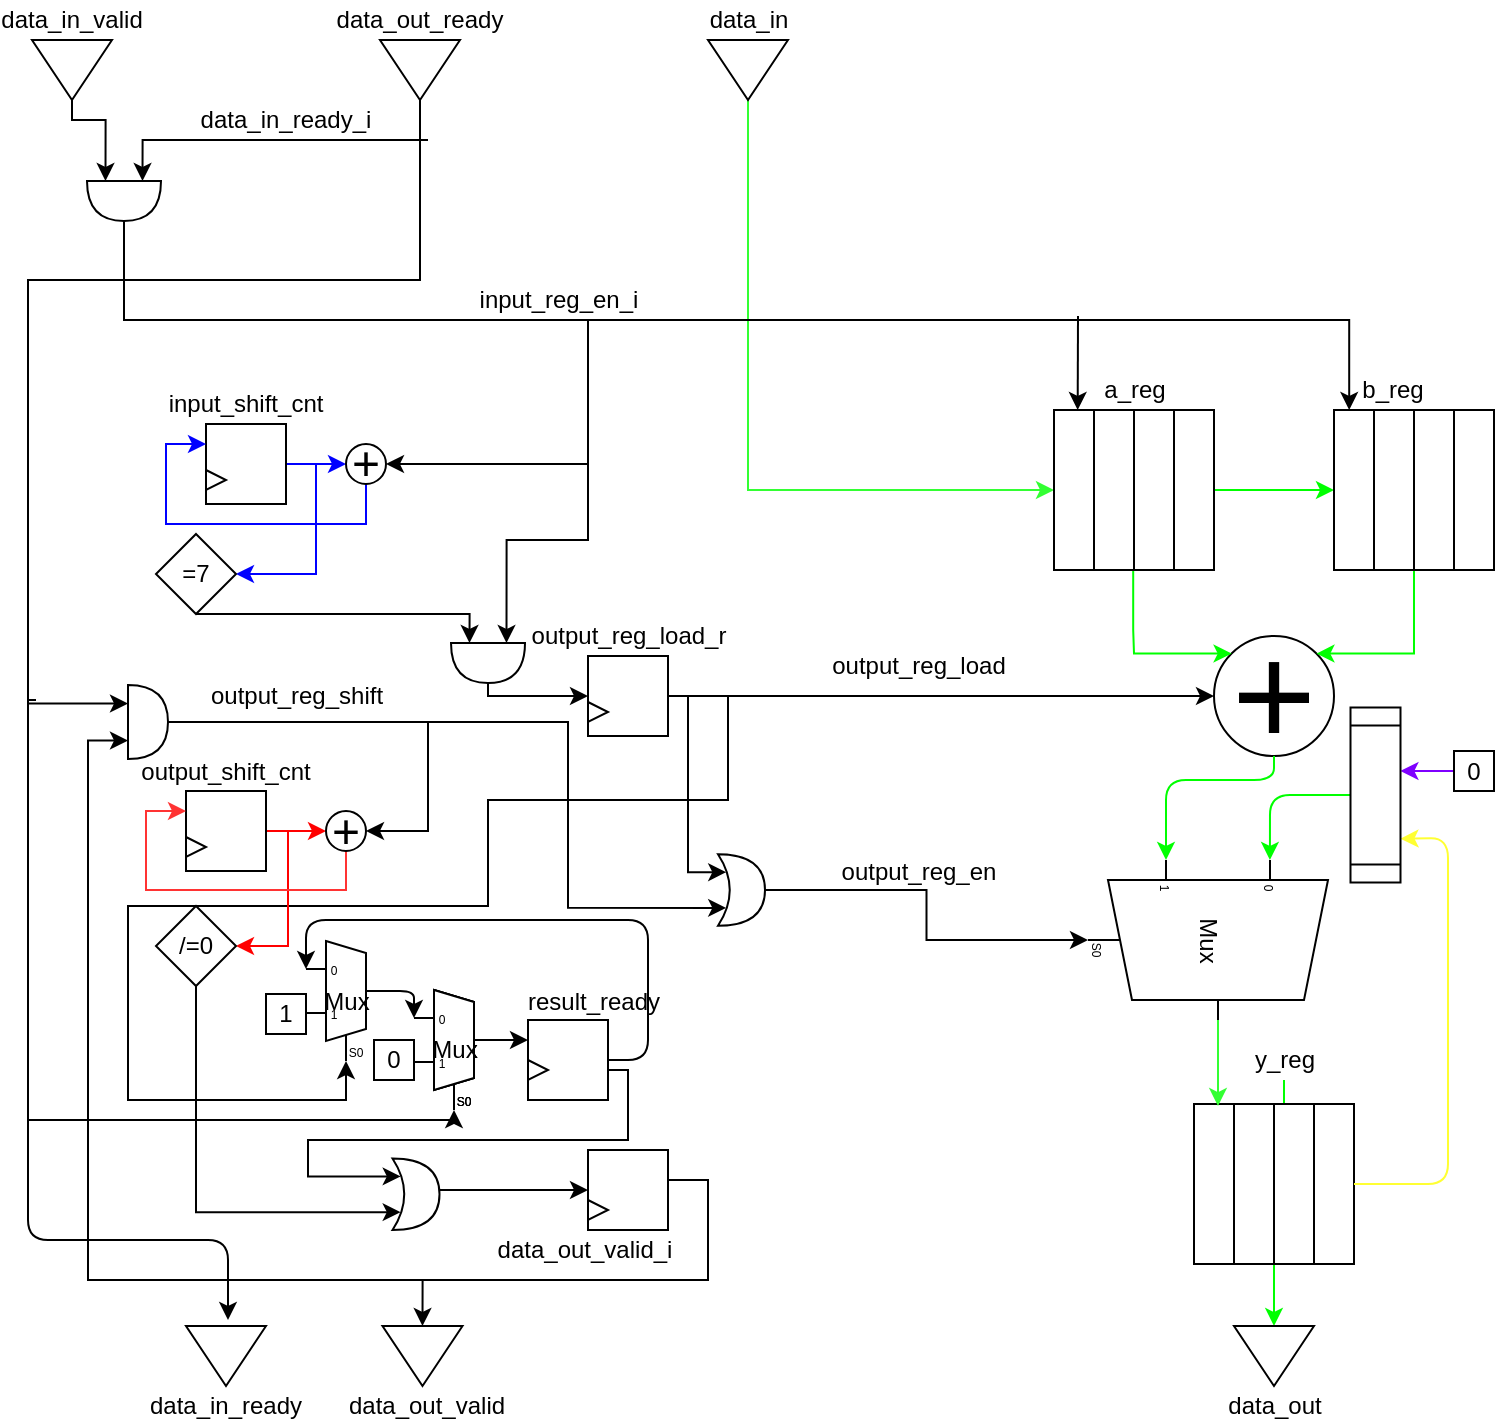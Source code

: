 <mxfile version="13.7.7" type="github">
  <diagram id="z1mritxUwc_ko28zb8pS" name="Page-1">
    <mxGraphModel dx="598" dy="436" grid="1" gridSize="10" guides="1" tooltips="1" connect="1" arrows="1" fold="1" page="1" pageScale="1" pageWidth="827" pageHeight="1169" math="0" shadow="0">
      <root>
        <mxCell id="0" />
        <mxCell id="1" parent="0" />
        <mxCell id="0Oa2GULW8J-Zycd-heaF-14" value="a_reg" style="text;html=1;resizable=0;autosize=1;align=center;verticalAlign=middle;points=[];fillColor=none;strokeColor=none;rounded=0;" parent="1" vertex="1">
          <mxGeometry x="598" y="215" width="50" height="20" as="geometry" />
        </mxCell>
        <mxCell id="0Oa2GULW8J-Zycd-heaF-15" value="b_reg" style="text;html=1;resizable=0;autosize=1;align=center;verticalAlign=middle;points=[];fillColor=none;strokeColor=none;rounded=0;" parent="1" vertex="1">
          <mxGeometry x="727" y="215" width="50" height="20" as="geometry" />
        </mxCell>
        <mxCell id="0Oa2GULW8J-Zycd-heaF-16" style="edgeStyle=orthogonalEdgeStyle;rounded=0;orthogonalLoop=1;jettySize=auto;html=1;exitX=1;exitY=0.5;exitDx=0;exitDy=0;entryX=0;entryY=0.5;entryDx=0;entryDy=0;strokeColor=#00FF00;" parent="1" source="0Oa2GULW8J-Zycd-heaF-3" target="0Oa2GULW8J-Zycd-heaF-9" edge="1">
          <mxGeometry relative="1" as="geometry" />
        </mxCell>
        <mxCell id="0Oa2GULW8J-Zycd-heaF-17" value="&lt;font style=&quot;font-size: 72px&quot;&gt;+&lt;/font&gt;" style="ellipse;whiteSpace=wrap;html=1;aspect=fixed;" parent="1" vertex="1">
          <mxGeometry x="663" y="348" width="60" height="60" as="geometry" />
        </mxCell>
        <mxCell id="0Oa2GULW8J-Zycd-heaF-25" style="edgeStyle=orthogonalEdgeStyle;rounded=0;orthogonalLoop=1;jettySize=auto;html=1;exitX=0.5;exitY=1;exitDx=0;exitDy=0;entryX=1;entryY=0;entryDx=0;entryDy=0;exitPerimeter=0;strokeColor=#00FF00;" parent="1" source="0Oa2GULW8J-Zycd-heaF-9" target="0Oa2GULW8J-Zycd-heaF-17" edge="1">
          <mxGeometry relative="1" as="geometry">
            <mxPoint x="703" y="407" as="sourcePoint" />
            <mxPoint x="702.04" y="444.12" as="targetPoint" />
            <Array as="points">
              <mxPoint x="763" y="357" />
            </Array>
          </mxGeometry>
        </mxCell>
        <mxCell id="0Oa2GULW8J-Zycd-heaF-26" style="edgeStyle=orthogonalEdgeStyle;rounded=0;orthogonalLoop=1;jettySize=auto;html=1;exitX=0.495;exitY=1.006;exitDx=0;exitDy=0;entryX=0;entryY=0;entryDx=0;entryDy=0;exitPerimeter=0;strokeColor=#00FF00;" parent="1" source="0Oa2GULW8J-Zycd-heaF-3" target="0Oa2GULW8J-Zycd-heaF-17" edge="1">
          <mxGeometry relative="1" as="geometry">
            <mxPoint x="626.72" y="311" as="sourcePoint" />
            <mxPoint x="663.6" y="352.44" as="targetPoint" />
            <Array as="points">
              <mxPoint x="623" y="345" />
              <mxPoint x="623" y="357" />
            </Array>
          </mxGeometry>
        </mxCell>
        <mxCell id="0Oa2GULW8J-Zycd-heaF-66" style="edgeStyle=orthogonalEdgeStyle;rounded=0;orthogonalLoop=1;jettySize=auto;html=1;entryX=0;entryY=0.5;entryDx=0;entryDy=0;strokeColor=#00FF00;" parent="1" source="0Oa2GULW8J-Zycd-heaF-27" target="0Oa2GULW8J-Zycd-heaF-70" edge="1">
          <mxGeometry relative="1" as="geometry">
            <mxPoint x="693" y="585" as="targetPoint" />
          </mxGeometry>
        </mxCell>
        <mxCell id="0Oa2GULW8J-Zycd-heaF-27" value="y_reg" style="text;html=1;resizable=0;autosize=1;align=center;verticalAlign=middle;points=[];fillColor=none;strokeColor=none;rounded=0;" parent="1" vertex="1">
          <mxGeometry x="673" y="550" width="50" height="20" as="geometry" />
        </mxCell>
        <mxCell id="0Oa2GULW8J-Zycd-heaF-44" style="edgeStyle=orthogonalEdgeStyle;rounded=0;orthogonalLoop=1;jettySize=auto;html=1;entryX=0;entryY=0.5;entryDx=0;entryDy=0;exitX=1;exitY=0.5;exitDx=0;exitDy=0;" parent="1" source="ok6-LLBkIA0m_sXFEHjY-4" target="0Oa2GULW8J-Zycd-heaF-17" edge="1">
          <mxGeometry relative="1" as="geometry">
            <mxPoint x="525" y="367" as="sourcePoint" />
          </mxGeometry>
        </mxCell>
        <mxCell id="0Oa2GULW8J-Zycd-heaF-47" style="edgeStyle=orthogonalEdgeStyle;rounded=0;orthogonalLoop=1;jettySize=auto;html=1;entryX=0;entryY=0.5;entryDx=0;entryDy=0;exitX=0.833;exitY=0.5;exitDx=0;exitDy=0;exitPerimeter=0;strokeColor=#33FF33;" parent="1" source="0Oa2GULW8J-Zycd-heaF-69" target="0Oa2GULW8J-Zycd-heaF-3" edge="1">
          <mxGeometry relative="1" as="geometry" />
        </mxCell>
        <mxCell id="0Oa2GULW8J-Zycd-heaF-46" value="data_in" style="text;html=1;resizable=0;autosize=1;align=center;verticalAlign=middle;points=[];fillColor=none;strokeColor=none;rounded=0;" parent="1" vertex="1">
          <mxGeometry x="405" y="30" width="50" height="20" as="geometry" />
        </mxCell>
        <mxCell id="0Oa2GULW8J-Zycd-heaF-50" value="" style="triangle;whiteSpace=wrap;html=1;" parent="1" vertex="1">
          <mxGeometry x="583" y="295" width="10" height="10" as="geometry" />
        </mxCell>
        <mxCell id="0Oa2GULW8J-Zycd-heaF-51" value="" style="triangle;whiteSpace=wrap;html=1;" parent="1" vertex="1">
          <mxGeometry x="723" y="295" width="10" height="10" as="geometry" />
        </mxCell>
        <mxCell id="0Oa2GULW8J-Zycd-heaF-92" style="edgeStyle=orthogonalEdgeStyle;rounded=0;orthogonalLoop=1;jettySize=auto;html=1;entryX=0.095;entryY=0;entryDx=0;entryDy=0;entryPerimeter=0;" parent="1" target="0Oa2GULW8J-Zycd-heaF-9" edge="1">
          <mxGeometry relative="1" as="geometry">
            <mxPoint x="350" y="190" as="sourcePoint" />
            <Array as="points">
              <mxPoint x="731" y="190" />
            </Array>
          </mxGeometry>
        </mxCell>
        <mxCell id="0Oa2GULW8J-Zycd-heaF-93" style="edgeStyle=orthogonalEdgeStyle;rounded=0;orthogonalLoop=1;jettySize=auto;html=1;entryX=0.148;entryY=0;entryDx=0;entryDy=0;entryPerimeter=0;" parent="1" target="0Oa2GULW8J-Zycd-heaF-3" edge="1">
          <mxGeometry relative="1" as="geometry">
            <mxPoint x="595" y="188" as="sourcePoint" />
            <Array as="points">
              <mxPoint x="595" y="188" />
            </Array>
          </mxGeometry>
        </mxCell>
        <mxCell id="0Oa2GULW8J-Zycd-heaF-95" style="edgeStyle=orthogonalEdgeStyle;rounded=0;orthogonalLoop=1;jettySize=auto;html=1;entryX=1;entryY=0.5;entryDx=0;entryDy=0;" parent="1" target="0Oa2GULW8J-Zycd-heaF-88" edge="1">
          <mxGeometry relative="1" as="geometry">
            <Array as="points">
              <mxPoint x="350" y="215" />
              <mxPoint x="350" y="262" />
            </Array>
            <mxPoint x="350" y="215" as="sourcePoint" />
          </mxGeometry>
        </mxCell>
        <mxCell id="ok6-LLBkIA0m_sXFEHjY-2" style="edgeStyle=orthogonalEdgeStyle;rounded=0;orthogonalLoop=1;jettySize=auto;html=1;entryX=0;entryY=0.25;entryDx=0;entryDy=0;entryPerimeter=0;exitX=1;exitY=0.5;exitDx=0;exitDy=0;exitPerimeter=0;" parent="1" source="GlWYAnT8wc136EQPBjTA-4" target="ok6-LLBkIA0m_sXFEHjY-8" edge="1">
          <mxGeometry relative="1" as="geometry">
            <mxPoint x="204" y="350.5" as="targetPoint" />
            <Array as="points">
              <mxPoint x="118" y="190" />
              <mxPoint x="350" y="190" />
              <mxPoint x="350" y="300" />
              <mxPoint x="309" y="300" />
            </Array>
            <mxPoint x="250" y="160" as="sourcePoint" />
          </mxGeometry>
        </mxCell>
        <mxCell id="0Oa2GULW8J-Zycd-heaF-54" value="input_reg_en_i" style="text;html=1;resizable=0;autosize=1;align=center;verticalAlign=middle;points=[];fillColor=none;strokeColor=none;rounded=0;" parent="1" vertex="1">
          <mxGeometry x="290" y="170" width="90" height="20" as="geometry" />
        </mxCell>
        <mxCell id="0Oa2GULW8J-Zycd-heaF-59" value="output_reg_en" style="text;html=1;resizable=0;autosize=1;align=center;verticalAlign=middle;points=[];fillColor=none;strokeColor=none;rounded=0;" parent="1" vertex="1">
          <mxGeometry x="470" y="455.5" width="90" height="20" as="geometry" />
        </mxCell>
        <mxCell id="0Oa2GULW8J-Zycd-heaF-63" style="edgeStyle=orthogonalEdgeStyle;rounded=0;orthogonalLoop=1;jettySize=auto;html=1;entryX=0.375;entryY=1;entryDx=10;entryDy=0;exitX=1;exitY=0.5;exitDx=0;exitDy=0;exitPerimeter=0;entryPerimeter=0;" parent="1" source="Riusbl0gXPG6KPre2Tyr-14" target="m_7YmfdVrzguDXAvXZ2L-1" edge="1">
          <mxGeometry relative="1" as="geometry">
            <mxPoint x="450" y="475" as="sourcePoint" />
            <mxPoint x="525" y="475" as="targetPoint" />
          </mxGeometry>
        </mxCell>
        <mxCell id="0Oa2GULW8J-Zycd-heaF-67" value="data_out" style="text;html=1;resizable=0;autosize=1;align=center;verticalAlign=middle;points=[];fillColor=none;strokeColor=none;rounded=0;" parent="1" vertex="1">
          <mxGeometry x="663" y="723" width="60" height="20" as="geometry" />
        </mxCell>
        <mxCell id="0Oa2GULW8J-Zycd-heaF-69" value="" style="triangle;whiteSpace=wrap;html=1;rotation=90;" parent="1" vertex="1">
          <mxGeometry x="415" y="45" width="30" height="40" as="geometry" />
        </mxCell>
        <mxCell id="0Oa2GULW8J-Zycd-heaF-70" value="" style="triangle;whiteSpace=wrap;html=1;rotation=90;" parent="1" vertex="1">
          <mxGeometry x="678" y="688" width="30" height="40" as="geometry" />
        </mxCell>
        <mxCell id="0Oa2GULW8J-Zycd-heaF-72" value="data_in_ready" style="text;html=1;strokeColor=none;fillColor=none;align=center;verticalAlign=middle;whiteSpace=wrap;rounded=0;" parent="1" vertex="1">
          <mxGeometry x="149" y="723" width="40" height="20" as="geometry" />
        </mxCell>
        <mxCell id="0Oa2GULW8J-Zycd-heaF-73" value="data_in_valid" style="text;html=1;strokeColor=none;fillColor=none;align=center;verticalAlign=middle;whiteSpace=wrap;rounded=0;" parent="1" vertex="1">
          <mxGeometry x="72" y="30" width="40" height="20" as="geometry" />
        </mxCell>
        <mxCell id="0Oa2GULW8J-Zycd-heaF-78" value="data_out_ready" style="text;html=1;strokeColor=none;fillColor=none;align=center;verticalAlign=middle;whiteSpace=wrap;rounded=0;" parent="1" vertex="1">
          <mxGeometry x="246" y="30" width="40" height="20" as="geometry" />
        </mxCell>
        <mxCell id="0Oa2GULW8J-Zycd-heaF-94" style="edgeStyle=orthogonalEdgeStyle;rounded=0;orthogonalLoop=1;jettySize=auto;html=1;entryX=0;entryY=0.5;entryDx=0;entryDy=0;fillColor=#0000FF;strokeColor=#0000FF;" parent="1" source="0Oa2GULW8J-Zycd-heaF-86" target="0Oa2GULW8J-Zycd-heaF-88" edge="1">
          <mxGeometry relative="1" as="geometry" />
        </mxCell>
        <mxCell id="ok6-LLBkIA0m_sXFEHjY-3" style="edgeStyle=orthogonalEdgeStyle;rounded=0;orthogonalLoop=1;jettySize=auto;html=1;exitX=1;exitY=0.5;exitDx=0;exitDy=0;entryX=1;entryY=0.5;entryDx=0;entryDy=0;strokeColor=#0000FF;" parent="1" source="0Oa2GULW8J-Zycd-heaF-86" target="ok6-LLBkIA0m_sXFEHjY-9" edge="1">
          <mxGeometry relative="1" as="geometry">
            <mxPoint x="184" y="350.5" as="targetPoint" />
            <Array as="points">
              <mxPoint x="214" y="262" />
              <mxPoint x="214" y="317" />
            </Array>
          </mxGeometry>
        </mxCell>
        <mxCell id="0Oa2GULW8J-Zycd-heaF-86" value="" style="rounded=0;whiteSpace=wrap;html=1;" parent="1" vertex="1">
          <mxGeometry x="159" y="242" width="40" height="40" as="geometry" />
        </mxCell>
        <mxCell id="0Oa2GULW8J-Zycd-heaF-87" value="" style="triangle;whiteSpace=wrap;html=1;" parent="1" vertex="1">
          <mxGeometry x="159" y="265" width="10" height="10" as="geometry" />
        </mxCell>
        <mxCell id="0Oa2GULW8J-Zycd-heaF-90" style="edgeStyle=orthogonalEdgeStyle;rounded=0;orthogonalLoop=1;jettySize=auto;html=1;exitX=0.5;exitY=1;exitDx=0;exitDy=0;entryX=0;entryY=0.25;entryDx=0;entryDy=0;strokeColor=#0000FF;" parent="1" source="0Oa2GULW8J-Zycd-heaF-88" target="0Oa2GULW8J-Zycd-heaF-86" edge="1">
          <mxGeometry relative="1" as="geometry">
            <Array as="points">
              <mxPoint x="239" y="292" />
              <mxPoint x="139" y="292" />
              <mxPoint x="139" y="252" />
            </Array>
          </mxGeometry>
        </mxCell>
        <mxCell id="0Oa2GULW8J-Zycd-heaF-88" value="&lt;font style=&quot;font-size: 24px&quot;&gt;+&lt;/font&gt;" style="ellipse;whiteSpace=wrap;html=1;aspect=fixed;" parent="1" vertex="1">
          <mxGeometry x="229" y="252" width="20" height="20" as="geometry" />
        </mxCell>
        <mxCell id="0Oa2GULW8J-Zycd-heaF-96" value="input_shift_cnt" style="text;html=1;strokeColor=none;fillColor=none;align=center;verticalAlign=middle;whiteSpace=wrap;rounded=0;" parent="1" vertex="1">
          <mxGeometry x="159" y="222" width="40" height="20" as="geometry" />
        </mxCell>
        <mxCell id="ok6-LLBkIA0m_sXFEHjY-7" style="edgeStyle=orthogonalEdgeStyle;rounded=0;orthogonalLoop=1;jettySize=auto;html=1;exitX=1;exitY=0.5;exitDx=0;exitDy=0;exitPerimeter=0;entryX=0;entryY=0.5;entryDx=0;entryDy=0;" parent="1" source="ok6-LLBkIA0m_sXFEHjY-8" target="ok6-LLBkIA0m_sXFEHjY-4" edge="1">
          <mxGeometry relative="1" as="geometry">
            <mxPoint x="300" y="367" as="sourcePoint" />
            <Array as="points">
              <mxPoint x="300" y="370" />
              <mxPoint x="300" y="378" />
            </Array>
          </mxGeometry>
        </mxCell>
        <mxCell id="ok6-LLBkIA0m_sXFEHjY-28" style="edgeStyle=orthogonalEdgeStyle;rounded=0;orthogonalLoop=1;jettySize=auto;html=1;entryX=0.25;entryY=1;entryDx=10;entryDy=0;entryPerimeter=0;exitX=1;exitY=0.5;exitDx=0;exitDy=0;" parent="1" source="ok6-LLBkIA0m_sXFEHjY-4" target="m_7YmfdVrzguDXAvXZ2L-21" edge="1">
          <mxGeometry relative="1" as="geometry">
            <Array as="points">
              <mxPoint x="420" y="378" />
              <mxPoint x="420" y="430" />
              <mxPoint x="300" y="430" />
              <mxPoint x="300" y="483" />
              <mxPoint x="120" y="483" />
              <mxPoint x="120" y="580" />
              <mxPoint x="229" y="580" />
            </Array>
          </mxGeometry>
        </mxCell>
        <mxCell id="Riusbl0gXPG6KPre2Tyr-15" style="edgeStyle=orthogonalEdgeStyle;rounded=0;orthogonalLoop=1;jettySize=auto;html=1;exitX=1;exitY=0.5;exitDx=0;exitDy=0;entryX=0.175;entryY=0.25;entryDx=0;entryDy=0;entryPerimeter=0;" parent="1" source="ok6-LLBkIA0m_sXFEHjY-4" target="Riusbl0gXPG6KPre2Tyr-14" edge="1">
          <mxGeometry relative="1" as="geometry">
            <Array as="points">
              <mxPoint x="400" y="378" />
              <mxPoint x="400" y="466" />
            </Array>
          </mxGeometry>
        </mxCell>
        <mxCell id="ok6-LLBkIA0m_sXFEHjY-4" value="" style="rounded=0;whiteSpace=wrap;html=1;" parent="1" vertex="1">
          <mxGeometry x="350" y="358" width="40" height="40" as="geometry" />
        </mxCell>
        <mxCell id="ok6-LLBkIA0m_sXFEHjY-5" value="" style="triangle;whiteSpace=wrap;html=1;" parent="1" vertex="1">
          <mxGeometry x="350" y="381" width="10" height="10" as="geometry" />
        </mxCell>
        <mxCell id="ok6-LLBkIA0m_sXFEHjY-6" value="output_reg_load_r" style="text;html=1;resizable=0;autosize=1;align=center;verticalAlign=middle;points=[];fillColor=none;strokeColor=none;rounded=0;" parent="1" vertex="1">
          <mxGeometry x="315" y="338" width="110" height="20" as="geometry" />
        </mxCell>
        <mxCell id="ok6-LLBkIA0m_sXFEHjY-8" value="" style="shape=or;whiteSpace=wrap;html=1;rotation=90;" parent="1" vertex="1">
          <mxGeometry x="290" y="343" width="20" height="37" as="geometry" />
        </mxCell>
        <mxCell id="ok6-LLBkIA0m_sXFEHjY-10" style="edgeStyle=orthogonalEdgeStyle;rounded=0;orthogonalLoop=1;jettySize=auto;html=1;entryX=0;entryY=0.75;entryDx=0;entryDy=0;entryPerimeter=0;exitX=0.5;exitY=1;exitDx=0;exitDy=0;" parent="1" source="ok6-LLBkIA0m_sXFEHjY-9" target="ok6-LLBkIA0m_sXFEHjY-8" edge="1">
          <mxGeometry relative="1" as="geometry">
            <Array as="points">
              <mxPoint x="291" y="337" />
            </Array>
          </mxGeometry>
        </mxCell>
        <mxCell id="ok6-LLBkIA0m_sXFEHjY-9" value="=7" style="rhombus;whiteSpace=wrap;html=1;" parent="1" vertex="1">
          <mxGeometry x="134" y="297" width="40" height="40" as="geometry" />
        </mxCell>
        <mxCell id="ok6-LLBkIA0m_sXFEHjY-11" style="edgeStyle=orthogonalEdgeStyle;rounded=0;orthogonalLoop=1;jettySize=auto;html=1;exitX=1;exitY=0.5;exitDx=0;exitDy=0;entryX=1;entryY=0.5;entryDx=0;entryDy=0;strokeColor=#FF0000;" parent="1" source="ok6-LLBkIA0m_sXFEHjY-12" target="ok6-LLBkIA0m_sXFEHjY-19" edge="1">
          <mxGeometry relative="1" as="geometry">
            <mxPoint x="164" y="500.5" as="targetPoint" />
            <Array as="points">
              <mxPoint x="200" y="446" />
              <mxPoint x="200" y="503" />
            </Array>
          </mxGeometry>
        </mxCell>
        <mxCell id="ok6-LLBkIA0m_sXFEHjY-17" style="edgeStyle=orthogonalEdgeStyle;rounded=0;orthogonalLoop=1;jettySize=auto;html=1;entryX=0;entryY=0.5;entryDx=0;entryDy=0;strokeColor=#FF0000;" parent="1" source="ok6-LLBkIA0m_sXFEHjY-12" target="ok6-LLBkIA0m_sXFEHjY-15" edge="1">
          <mxGeometry relative="1" as="geometry" />
        </mxCell>
        <mxCell id="ok6-LLBkIA0m_sXFEHjY-12" value="" style="rounded=0;whiteSpace=wrap;html=1;" parent="1" vertex="1">
          <mxGeometry x="149" y="425.5" width="40" height="40" as="geometry" />
        </mxCell>
        <mxCell id="ok6-LLBkIA0m_sXFEHjY-13" value="" style="triangle;whiteSpace=wrap;html=1;" parent="1" vertex="1">
          <mxGeometry x="149" y="448.5" width="10" height="10" as="geometry" />
        </mxCell>
        <mxCell id="ok6-LLBkIA0m_sXFEHjY-14" style="edgeStyle=orthogonalEdgeStyle;rounded=0;orthogonalLoop=1;jettySize=auto;html=1;exitX=0.5;exitY=1;exitDx=0;exitDy=0;entryX=0;entryY=0.25;entryDx=0;entryDy=0;strokeColor=#FF3333;" parent="1" source="ok6-LLBkIA0m_sXFEHjY-15" target="ok6-LLBkIA0m_sXFEHjY-12" edge="1">
          <mxGeometry relative="1" as="geometry">
            <Array as="points">
              <mxPoint x="229" y="475" />
              <mxPoint x="129" y="475" />
              <mxPoint x="129" y="435" />
            </Array>
          </mxGeometry>
        </mxCell>
        <mxCell id="ok6-LLBkIA0m_sXFEHjY-15" value="&lt;font style=&quot;font-size: 24px&quot;&gt;+&lt;/font&gt;" style="ellipse;whiteSpace=wrap;html=1;aspect=fixed;" parent="1" vertex="1">
          <mxGeometry x="219" y="435.5" width="20" height="20" as="geometry" />
        </mxCell>
        <mxCell id="ok6-LLBkIA0m_sXFEHjY-16" value="output_shift_cnt" style="text;html=1;strokeColor=none;fillColor=none;align=center;verticalAlign=middle;whiteSpace=wrap;rounded=0;" parent="1" vertex="1">
          <mxGeometry x="149" y="405.5" width="40" height="20" as="geometry" />
        </mxCell>
        <mxCell id="ok6-LLBkIA0m_sXFEHjY-35" style="edgeStyle=orthogonalEdgeStyle;rounded=0;orthogonalLoop=1;jettySize=auto;html=1;exitX=0.5;exitY=1;exitDx=0;exitDy=0;entryX=0.175;entryY=0.75;entryDx=0;entryDy=0;entryPerimeter=0;" parent="1" source="ok6-LLBkIA0m_sXFEHjY-19" target="ok6-LLBkIA0m_sXFEHjY-33" edge="1">
          <mxGeometry relative="1" as="geometry">
            <Array as="points">
              <mxPoint x="154" y="636" />
            </Array>
          </mxGeometry>
        </mxCell>
        <mxCell id="ok6-LLBkIA0m_sXFEHjY-19" value="/=0" style="rhombus;whiteSpace=wrap;html=1;" parent="1" vertex="1">
          <mxGeometry x="134" y="483" width="40" height="40" as="geometry" />
        </mxCell>
        <mxCell id="GlWYAnT8wc136EQPBjTA-5" style="edgeStyle=orthogonalEdgeStyle;rounded=0;orthogonalLoop=1;jettySize=auto;html=1;exitX=1;exitY=0.5;exitDx=0;exitDy=0;entryX=0;entryY=0.75;entryDx=0;entryDy=0;entryPerimeter=0;" parent="1" source="ok6-LLBkIA0m_sXFEHjY-20" target="GlWYAnT8wc136EQPBjTA-4" edge="1">
          <mxGeometry relative="1" as="geometry">
            <Array as="points">
              <mxPoint x="92" y="90" />
              <mxPoint x="109" y="90" />
            </Array>
          </mxGeometry>
        </mxCell>
        <mxCell id="ok6-LLBkIA0m_sXFEHjY-20" value="" style="triangle;whiteSpace=wrap;html=1;rotation=90;" parent="1" vertex="1">
          <mxGeometry x="77" y="45" width="30" height="40" as="geometry" />
        </mxCell>
        <mxCell id="Riusbl0gXPG6KPre2Tyr-13" style="edgeStyle=orthogonalEdgeStyle;rounded=0;orthogonalLoop=1;jettySize=auto;html=1;exitX=1;exitY=0.5;exitDx=0;exitDy=0;entryX=0;entryY=0.25;entryDx=0;entryDy=0;entryPerimeter=0;" parent="1" source="ok6-LLBkIA0m_sXFEHjY-24" target="Riusbl0gXPG6KPre2Tyr-5" edge="1">
          <mxGeometry relative="1" as="geometry">
            <Array as="points">
              <mxPoint x="266" y="170" />
              <mxPoint x="70" y="170" />
              <mxPoint x="70" y="382" />
            </Array>
          </mxGeometry>
        </mxCell>
        <mxCell id="ok6-LLBkIA0m_sXFEHjY-24" value="" style="triangle;whiteSpace=wrap;html=1;rotation=90;" parent="1" vertex="1">
          <mxGeometry x="251" y="45" width="30" height="40" as="geometry" />
        </mxCell>
        <mxCell id="0Oa2GULW8J-Zycd-heaF-2" value="" style="shape=table;html=1;whiteSpace=wrap;startSize=0;container=1;collapsible=0;childLayout=tableLayout;" parent="1" vertex="1">
          <mxGeometry x="583" y="235" width="80" height="80" as="geometry" />
        </mxCell>
        <mxCell id="0Oa2GULW8J-Zycd-heaF-3" value="" style="shape=partialRectangle;html=1;whiteSpace=wrap;collapsible=0;dropTarget=0;pointerEvents=0;fillColor=none;top=0;left=0;bottom=0;right=0;points=[[0,0.5],[1,0.5]];portConstraint=eastwest;" parent="0Oa2GULW8J-Zycd-heaF-2" vertex="1">
          <mxGeometry width="80" height="80" as="geometry" />
        </mxCell>
        <mxCell id="0Oa2GULW8J-Zycd-heaF-4" value="" style="shape=partialRectangle;html=1;whiteSpace=wrap;connectable=0;overflow=hidden;fillColor=none;top=0;left=0;bottom=0;right=0;" parent="0Oa2GULW8J-Zycd-heaF-3" vertex="1">
          <mxGeometry width="20" height="80" as="geometry" />
        </mxCell>
        <mxCell id="0Oa2GULW8J-Zycd-heaF-5" value="" style="shape=partialRectangle;html=1;whiteSpace=wrap;connectable=0;overflow=hidden;fillColor=none;top=0;left=0;bottom=0;right=0;" parent="0Oa2GULW8J-Zycd-heaF-3" vertex="1">
          <mxGeometry x="20" width="20" height="80" as="geometry" />
        </mxCell>
        <mxCell id="0Oa2GULW8J-Zycd-heaF-6" value="" style="shape=partialRectangle;html=1;whiteSpace=wrap;connectable=0;overflow=hidden;fillColor=none;top=0;left=0;bottom=0;right=0;" parent="0Oa2GULW8J-Zycd-heaF-3" vertex="1">
          <mxGeometry x="40" width="20" height="80" as="geometry" />
        </mxCell>
        <mxCell id="0Oa2GULW8J-Zycd-heaF-7" value="" style="shape=partialRectangle;html=1;whiteSpace=wrap;connectable=0;overflow=hidden;fillColor=none;top=0;left=0;bottom=0;right=0;" parent="0Oa2GULW8J-Zycd-heaF-3" vertex="1">
          <mxGeometry x="60" width="20" height="80" as="geometry" />
        </mxCell>
        <mxCell id="0Oa2GULW8J-Zycd-heaF-8" value="" style="shape=table;html=1;whiteSpace=wrap;startSize=0;container=1;collapsible=0;childLayout=tableLayout;" parent="1" vertex="1">
          <mxGeometry x="723" y="235" width="80" height="80" as="geometry" />
        </mxCell>
        <mxCell id="0Oa2GULW8J-Zycd-heaF-9" value="" style="shape=partialRectangle;html=1;whiteSpace=wrap;collapsible=0;dropTarget=0;pointerEvents=0;fillColor=none;top=0;left=0;bottom=0;right=0;points=[[0,0.5],[1,0.5]];portConstraint=eastwest;" parent="0Oa2GULW8J-Zycd-heaF-8" vertex="1">
          <mxGeometry width="80" height="80" as="geometry" />
        </mxCell>
        <mxCell id="0Oa2GULW8J-Zycd-heaF-10" value="" style="shape=partialRectangle;html=1;whiteSpace=wrap;connectable=0;overflow=hidden;fillColor=none;top=0;left=0;bottom=0;right=0;" parent="0Oa2GULW8J-Zycd-heaF-9" vertex="1">
          <mxGeometry width="20" height="80" as="geometry" />
        </mxCell>
        <mxCell id="0Oa2GULW8J-Zycd-heaF-11" value="" style="shape=partialRectangle;html=1;whiteSpace=wrap;connectable=0;overflow=hidden;fillColor=none;top=0;left=0;bottom=0;right=0;" parent="0Oa2GULW8J-Zycd-heaF-9" vertex="1">
          <mxGeometry x="20" width="20" height="80" as="geometry" />
        </mxCell>
        <mxCell id="0Oa2GULW8J-Zycd-heaF-12" value="" style="shape=partialRectangle;html=1;whiteSpace=wrap;connectable=0;overflow=hidden;fillColor=none;top=0;left=0;bottom=0;right=0;" parent="0Oa2GULW8J-Zycd-heaF-9" vertex="1">
          <mxGeometry x="40" width="20" height="80" as="geometry" />
        </mxCell>
        <mxCell id="0Oa2GULW8J-Zycd-heaF-13" value="" style="shape=partialRectangle;html=1;whiteSpace=wrap;connectable=0;overflow=hidden;fillColor=none;top=0;left=0;bottom=0;right=0;" parent="0Oa2GULW8J-Zycd-heaF-9" vertex="1">
          <mxGeometry x="60" width="20" height="80" as="geometry" />
        </mxCell>
        <mxCell id="ok6-LLBkIA0m_sXFEHjY-34" style="edgeStyle=orthogonalEdgeStyle;rounded=0;orthogonalLoop=1;jettySize=auto;html=1;entryX=0.175;entryY=0.25;entryDx=0;entryDy=0;entryPerimeter=0;exitX=1;exitY=0.5;exitDx=0;exitDy=0;" parent="1" source="ok6-LLBkIA0m_sXFEHjY-25" target="ok6-LLBkIA0m_sXFEHjY-33" edge="1">
          <mxGeometry relative="1" as="geometry">
            <mxPoint x="340" y="565" as="sourcePoint" />
            <Array as="points">
              <mxPoint x="370" y="565" />
              <mxPoint x="370" y="600" />
              <mxPoint x="210" y="600" />
              <mxPoint x="210" y="618" />
            </Array>
          </mxGeometry>
        </mxCell>
        <mxCell id="ok6-LLBkIA0m_sXFEHjY-25" value="" style="rounded=0;whiteSpace=wrap;html=1;" parent="1" vertex="1">
          <mxGeometry x="320" y="540" width="40" height="40" as="geometry" />
        </mxCell>
        <mxCell id="ok6-LLBkIA0m_sXFEHjY-26" value="" style="triangle;whiteSpace=wrap;html=1;" parent="1" vertex="1">
          <mxGeometry x="320" y="560" width="10" height="10" as="geometry" />
        </mxCell>
        <mxCell id="ok6-LLBkIA0m_sXFEHjY-27" value="result_ready" style="text;html=1;strokeColor=none;fillColor=none;align=center;verticalAlign=middle;whiteSpace=wrap;rounded=0;" parent="1" vertex="1">
          <mxGeometry x="333" y="520.5" width="40" height="20" as="geometry" />
        </mxCell>
        <mxCell id="ok6-LLBkIA0m_sXFEHjY-32" style="edgeStyle=orthogonalEdgeStyle;rounded=0;orthogonalLoop=1;jettySize=auto;html=1;entryX=0.25;entryY=1;entryDx=10;entryDy=0;entryPerimeter=0;" parent="1" target="m_7YmfdVrzguDXAvXZ2L-14" edge="1">
          <mxGeometry relative="1" as="geometry">
            <Array as="points">
              <mxPoint x="70" y="380" />
              <mxPoint x="70" y="590" />
              <mxPoint x="283" y="590" />
            </Array>
            <mxPoint x="74" y="380" as="sourcePoint" />
          </mxGeometry>
        </mxCell>
        <mxCell id="GlWYAnT8wc136EQPBjTA-18" style="edgeStyle=orthogonalEdgeStyle;rounded=0;orthogonalLoop=1;jettySize=auto;html=1;exitX=1;exitY=0.5;exitDx=0;exitDy=0;exitPerimeter=0;entryX=0;entryY=0.5;entryDx=0;entryDy=0;" parent="1" source="ok6-LLBkIA0m_sXFEHjY-33" target="GlWYAnT8wc136EQPBjTA-16" edge="1">
          <mxGeometry relative="1" as="geometry">
            <Array as="points">
              <mxPoint x="267" y="625" />
            </Array>
          </mxGeometry>
        </mxCell>
        <mxCell id="ok6-LLBkIA0m_sXFEHjY-33" value="" style="shape=xor;whiteSpace=wrap;html=1;rotation=0;" parent="1" vertex="1">
          <mxGeometry x="252.25" y="609.25" width="23.5" height="35.75" as="geometry" />
        </mxCell>
        <mxCell id="ok6-LLBkIA0m_sXFEHjY-36" value="data_out_valid" style="text;html=1;resizable=0;autosize=1;align=center;verticalAlign=middle;points=[];fillColor=none;strokeColor=none;rounded=0;" parent="1" vertex="1">
          <mxGeometry x="224.25" y="723" width="90" height="20" as="geometry" />
        </mxCell>
        <mxCell id="ok6-LLBkIA0m_sXFEHjY-37" value="" style="triangle;whiteSpace=wrap;html=1;rotation=90;" parent="1" vertex="1">
          <mxGeometry x="252.25" y="688" width="30" height="40" as="geometry" />
        </mxCell>
        <mxCell id="GlWYAnT8wc136EQPBjTA-8" style="edgeStyle=orthogonalEdgeStyle;rounded=0;orthogonalLoop=1;jettySize=auto;html=1;entryX=0;entryY=0.25;entryDx=0;entryDy=0;entryPerimeter=0;" parent="1" target="GlWYAnT8wc136EQPBjTA-4" edge="1">
          <mxGeometry relative="1" as="geometry">
            <Array as="points">
              <mxPoint x="127" y="100" />
            </Array>
            <mxPoint x="270" y="100" as="sourcePoint" />
          </mxGeometry>
        </mxCell>
        <mxCell id="GlWYAnT8wc136EQPBjTA-4" value="" style="shape=or;whiteSpace=wrap;html=1;rotation=90;" parent="1" vertex="1">
          <mxGeometry x="108" y="112" width="20" height="37" as="geometry" />
        </mxCell>
        <mxCell id="GlWYAnT8wc136EQPBjTA-7" value="" style="triangle;whiteSpace=wrap;html=1;rotation=90;" parent="1" vertex="1">
          <mxGeometry x="154" y="688" width="30" height="40" as="geometry" />
        </mxCell>
        <mxCell id="GlWYAnT8wc136EQPBjTA-12" value="data_in_ready_i" style="text;html=1;strokeColor=none;fillColor=none;align=center;verticalAlign=middle;whiteSpace=wrap;rounded=0;" parent="1" vertex="1">
          <mxGeometry x="179" y="80" width="40" height="20" as="geometry" />
        </mxCell>
        <mxCell id="GlWYAnT8wc136EQPBjTA-19" style="edgeStyle=orthogonalEdgeStyle;rounded=0;orthogonalLoop=1;jettySize=auto;html=1;exitX=1;exitY=0.5;exitDx=0;exitDy=0;entryX=0;entryY=0.5;entryDx=0;entryDy=0;" parent="1" source="GlWYAnT8wc136EQPBjTA-16" target="ok6-LLBkIA0m_sXFEHjY-37" edge="1">
          <mxGeometry relative="1" as="geometry">
            <Array as="points">
              <mxPoint x="380" y="620" />
              <mxPoint x="410" y="620" />
              <mxPoint x="410" y="670" />
              <mxPoint x="267" y="670" />
            </Array>
          </mxGeometry>
        </mxCell>
        <mxCell id="Riusbl0gXPG6KPre2Tyr-6" style="edgeStyle=orthogonalEdgeStyle;rounded=0;orthogonalLoop=1;jettySize=auto;html=1;entryX=0;entryY=0.75;entryDx=0;entryDy=0;entryPerimeter=0;" parent="1" target="Riusbl0gXPG6KPre2Tyr-5" edge="1">
          <mxGeometry relative="1" as="geometry">
            <Array as="points">
              <mxPoint x="100" y="670" />
              <mxPoint x="100" y="400" />
            </Array>
            <mxPoint x="270" y="670" as="sourcePoint" />
          </mxGeometry>
        </mxCell>
        <mxCell id="GlWYAnT8wc136EQPBjTA-16" value="" style="rounded=0;whiteSpace=wrap;html=1;" parent="1" vertex="1">
          <mxGeometry x="350" y="605" width="40" height="40" as="geometry" />
        </mxCell>
        <mxCell id="GlWYAnT8wc136EQPBjTA-17" value="" style="triangle;whiteSpace=wrap;html=1;" parent="1" vertex="1">
          <mxGeometry x="350" y="630" width="10" height="10" as="geometry" />
        </mxCell>
        <mxCell id="Riusbl0gXPG6KPre2Tyr-4" style="edgeStyle=orthogonalEdgeStyle;rounded=0;orthogonalLoop=1;jettySize=auto;html=1;exitX=1;exitY=0.5;exitDx=0;exitDy=0;entryX=1;entryY=0.5;entryDx=0;entryDy=0;" parent="1" target="ok6-LLBkIA0m_sXFEHjY-15" edge="1">
          <mxGeometry relative="1" as="geometry">
            <Array as="points">
              <mxPoint x="270" y="391" />
              <mxPoint x="270" y="446" />
            </Array>
            <mxPoint x="259.0" y="391" as="sourcePoint" />
          </mxGeometry>
        </mxCell>
        <mxCell id="Riusbl0gXPG6KPre2Tyr-17" style="edgeStyle=orthogonalEdgeStyle;rounded=0;orthogonalLoop=1;jettySize=auto;html=1;exitX=1;exitY=0.5;exitDx=0;exitDy=0;entryX=0.175;entryY=0.75;entryDx=0;entryDy=0;entryPerimeter=0;exitPerimeter=0;" parent="1" source="Riusbl0gXPG6KPre2Tyr-5" target="Riusbl0gXPG6KPre2Tyr-14" edge="1">
          <mxGeometry relative="1" as="geometry">
            <Array as="points">
              <mxPoint x="340" y="391" />
              <mxPoint x="340" y="484" />
            </Array>
            <mxPoint x="259.0" y="391" as="sourcePoint" />
          </mxGeometry>
        </mxCell>
        <mxCell id="Riusbl0gXPG6KPre2Tyr-3" value="output_reg_shift" style="text;html=1;resizable=0;autosize=1;align=center;verticalAlign=middle;points=[];fillColor=none;strokeColor=none;rounded=0;" parent="1" vertex="1">
          <mxGeometry x="154" y="368" width="100" height="20" as="geometry" />
        </mxCell>
        <mxCell id="Riusbl0gXPG6KPre2Tyr-5" value="" style="shape=or;whiteSpace=wrap;html=1;rotation=0;" parent="1" vertex="1">
          <mxGeometry x="120" y="372.5" width="20" height="37" as="geometry" />
        </mxCell>
        <mxCell id="Riusbl0gXPG6KPre2Tyr-14" value="" style="shape=xor;whiteSpace=wrap;html=1;rotation=0;" parent="1" vertex="1">
          <mxGeometry x="415" y="457.13" width="23.5" height="35.75" as="geometry" />
        </mxCell>
        <mxCell id="0Oa2GULW8J-Zycd-heaF-18" value="" style="shape=table;html=1;whiteSpace=wrap;startSize=0;container=1;collapsible=0;childLayout=tableLayout;" parent="1" vertex="1">
          <mxGeometry x="653" y="582" width="80" height="80" as="geometry" />
        </mxCell>
        <mxCell id="0Oa2GULW8J-Zycd-heaF-19" value="" style="shape=partialRectangle;html=1;whiteSpace=wrap;collapsible=0;dropTarget=0;pointerEvents=0;fillColor=none;top=0;left=0;bottom=0;right=0;points=[[0,0.5],[1,0.5]];portConstraint=eastwest;" parent="0Oa2GULW8J-Zycd-heaF-18" vertex="1">
          <mxGeometry width="80" height="80" as="geometry" />
        </mxCell>
        <mxCell id="0Oa2GULW8J-Zycd-heaF-20" value="" style="shape=partialRectangle;html=1;whiteSpace=wrap;connectable=0;overflow=hidden;fillColor=none;top=0;left=0;bottom=0;right=0;" parent="0Oa2GULW8J-Zycd-heaF-19" vertex="1">
          <mxGeometry width="20" height="80" as="geometry" />
        </mxCell>
        <mxCell id="0Oa2GULW8J-Zycd-heaF-21" value="" style="shape=partialRectangle;html=1;whiteSpace=wrap;connectable=0;overflow=hidden;fillColor=none;top=0;left=0;bottom=0;right=0;" parent="0Oa2GULW8J-Zycd-heaF-19" vertex="1">
          <mxGeometry x="20" width="20" height="80" as="geometry" />
        </mxCell>
        <mxCell id="0Oa2GULW8J-Zycd-heaF-22" value="" style="shape=partialRectangle;html=1;whiteSpace=wrap;connectable=0;overflow=hidden;fillColor=none;top=0;left=0;bottom=0;right=0;" parent="0Oa2GULW8J-Zycd-heaF-19" vertex="1">
          <mxGeometry x="40" width="20" height="80" as="geometry" />
        </mxCell>
        <mxCell id="0Oa2GULW8J-Zycd-heaF-23" value="" style="shape=partialRectangle;html=1;whiteSpace=wrap;connectable=0;overflow=hidden;fillColor=none;top=0;left=0;bottom=0;right=0;" parent="0Oa2GULW8J-Zycd-heaF-19" vertex="1">
          <mxGeometry x="60" width="20" height="80" as="geometry" />
        </mxCell>
        <mxCell id="m_7YmfdVrzguDXAvXZ2L-1" value="Mux" style="shadow=0;dashed=0;align=center;html=1;strokeWidth=1;shape=mxgraph.electrical.abstract.mux2;rotation=90;" vertex="1" parent="1">
          <mxGeometry x="620" y="440" width="80" height="120" as="geometry" />
        </mxCell>
        <mxCell id="m_7YmfdVrzguDXAvXZ2L-6" value="" style="endArrow=classic;html=1;exitX=1;exitY=0.5;exitDx=0;exitDy=-5;exitPerimeter=0;entryX=0.15;entryY=0.013;entryDx=0;entryDy=0;entryPerimeter=0;strokeColor=#33FF33;" edge="1" parent="1" source="m_7YmfdVrzguDXAvXZ2L-1" target="0Oa2GULW8J-Zycd-heaF-19">
          <mxGeometry width="50" height="50" relative="1" as="geometry">
            <mxPoint x="530" y="650" as="sourcePoint" />
            <mxPoint x="580" y="600" as="targetPoint" />
          </mxGeometry>
        </mxCell>
        <mxCell id="m_7YmfdVrzguDXAvXZ2L-40" style="edgeStyle=orthogonalEdgeStyle;rounded=1;sketch=0;orthogonalLoop=1;jettySize=auto;html=1;exitX=0;exitY=0.5;exitDx=0;exitDy=0;entryX=0.374;entryY=0.003;entryDx=0;entryDy=0;entryPerimeter=0;strokeColor=#7F00FF;fillColor=#0000FF;" edge="1" parent="1" source="m_7YmfdVrzguDXAvXZ2L-8" target="m_7YmfdVrzguDXAvXZ2L-36">
          <mxGeometry relative="1" as="geometry" />
        </mxCell>
        <mxCell id="m_7YmfdVrzguDXAvXZ2L-8" value="0" style="rounded=0;whiteSpace=wrap;html=1;" vertex="1" parent="1">
          <mxGeometry x="783" y="405.5" width="20" height="20" as="geometry" />
        </mxCell>
        <mxCell id="m_7YmfdVrzguDXAvXZ2L-11" value="" style="endArrow=classic;html=1;exitX=0.5;exitY=1;exitDx=0;exitDy=0;entryX=0;entryY=0.65;entryDx=0;entryDy=3;entryPerimeter=0;edgeStyle=orthogonalEdgeStyle;strokeColor=#00FF00;" edge="1" parent="1" source="0Oa2GULW8J-Zycd-heaF-17" target="m_7YmfdVrzguDXAvXZ2L-1">
          <mxGeometry width="50" height="50" relative="1" as="geometry">
            <mxPoint x="540" y="450" as="sourcePoint" />
            <mxPoint x="590" y="400" as="targetPoint" />
            <Array as="points">
              <mxPoint x="693" y="420" />
              <mxPoint x="639" y="420" />
            </Array>
          </mxGeometry>
        </mxCell>
        <mxCell id="m_7YmfdVrzguDXAvXZ2L-14" value="Mux" style="shadow=0;dashed=0;align=center;html=1;strokeWidth=1;shape=mxgraph.electrical.abstract.mux2;rounded=0;sketch=0;" vertex="1" parent="1">
          <mxGeometry x="263" y="525" width="40" height="60" as="geometry" />
        </mxCell>
        <mxCell id="m_7YmfdVrzguDXAvXZ2L-17" value="" style="endArrow=classic;html=1;exitX=1;exitY=0.5;exitDx=0;exitDy=-5;exitPerimeter=0;entryX=0;entryY=0.25;entryDx=0;entryDy=0;" edge="1" parent="1" source="m_7YmfdVrzguDXAvXZ2L-14" target="ok6-LLBkIA0m_sXFEHjY-25">
          <mxGeometry width="50" height="50" relative="1" as="geometry">
            <mxPoint x="320" y="600" as="sourcePoint" />
            <mxPoint x="370" y="550" as="targetPoint" />
          </mxGeometry>
        </mxCell>
        <mxCell id="m_7YmfdVrzguDXAvXZ2L-19" value="Mux" style="shadow=0;dashed=0;align=center;html=1;strokeWidth=1;shape=mxgraph.electrical.abstract.mux2;rounded=0;sketch=0;" vertex="1" parent="1">
          <mxGeometry x="263" y="525" width="40" height="60" as="geometry" />
        </mxCell>
        <mxCell id="m_7YmfdVrzguDXAvXZ2L-20" value="Mux" style="shadow=0;dashed=0;align=center;html=1;strokeWidth=1;shape=mxgraph.electrical.abstract.mux2;rounded=0;sketch=0;" vertex="1" parent="1">
          <mxGeometry x="263" y="525" width="40" height="60" as="geometry" />
        </mxCell>
        <mxCell id="m_7YmfdVrzguDXAvXZ2L-23" style="edgeStyle=orthogonalEdgeStyle;rounded=1;sketch=0;orthogonalLoop=1;jettySize=auto;html=1;exitX=1;exitY=0.5;exitDx=0;exitDy=-5;exitPerimeter=0;entryX=0;entryY=0.183;entryDx=0;entryDy=3;entryPerimeter=0;" edge="1" parent="1" source="m_7YmfdVrzguDXAvXZ2L-21" target="m_7YmfdVrzguDXAvXZ2L-20">
          <mxGeometry relative="1" as="geometry" />
        </mxCell>
        <mxCell id="m_7YmfdVrzguDXAvXZ2L-21" value="Mux" style="shadow=0;dashed=0;align=center;html=1;strokeWidth=1;shape=mxgraph.electrical.abstract.mux2;rounded=0;sketch=0;" vertex="1" parent="1">
          <mxGeometry x="209" y="500.5" width="40" height="60" as="geometry" />
        </mxCell>
        <mxCell id="m_7YmfdVrzguDXAvXZ2L-24" value="" style="endArrow=classic;html=1;exitX=1;exitY=0.5;exitDx=0;exitDy=0;entryX=0;entryY=0.183;entryDx=0;entryDy=3;entryPerimeter=0;" edge="1" parent="1" source="ok6-LLBkIA0m_sXFEHjY-25" target="m_7YmfdVrzguDXAvXZ2L-21">
          <mxGeometry width="50" height="50" relative="1" as="geometry">
            <mxPoint x="250" y="660" as="sourcePoint" />
            <mxPoint x="300" y="610" as="targetPoint" />
            <Array as="points">
              <mxPoint x="380" y="560" />
              <mxPoint x="380" y="490" />
              <mxPoint x="209" y="490" />
            </Array>
          </mxGeometry>
        </mxCell>
        <mxCell id="m_7YmfdVrzguDXAvXZ2L-25" value="1" style="whiteSpace=wrap;html=1;aspect=fixed;rounded=0;sketch=0;" vertex="1" parent="1">
          <mxGeometry x="189" y="527" width="20" height="20" as="geometry" />
        </mxCell>
        <mxCell id="m_7YmfdVrzguDXAvXZ2L-26" value="1" style="whiteSpace=wrap;html=1;aspect=fixed;rounded=0;sketch=0;" vertex="1" parent="1">
          <mxGeometry x="189" y="527" width="20" height="20" as="geometry" />
        </mxCell>
        <mxCell id="m_7YmfdVrzguDXAvXZ2L-27" value="0" style="whiteSpace=wrap;html=1;aspect=fixed;rounded=0;sketch=0;" vertex="1" parent="1">
          <mxGeometry x="243" y="550" width="20" height="20" as="geometry" />
        </mxCell>
        <mxCell id="m_7YmfdVrzguDXAvXZ2L-31" value="data_out_valid_i" style="text;html=1;resizable=0;autosize=1;align=center;verticalAlign=middle;points=[];fillColor=none;strokeColor=none;rounded=0;" vertex="1" parent="1">
          <mxGeometry x="298" y="645" width="100" height="20" as="geometry" />
        </mxCell>
        <mxCell id="m_7YmfdVrzguDXAvXZ2L-32" value="output_reg_load" style="text;html=1;resizable=0;autosize=1;align=center;verticalAlign=middle;points=[];fillColor=none;strokeColor=none;rounded=0;" vertex="1" parent="1">
          <mxGeometry x="465" y="352.5" width="100" height="20" as="geometry" />
        </mxCell>
        <mxCell id="m_7YmfdVrzguDXAvXZ2L-34" value="" style="endArrow=classic;html=1;" edge="1" parent="1">
          <mxGeometry width="50" height="50" relative="1" as="geometry">
            <mxPoint x="70" y="590" as="sourcePoint" />
            <mxPoint x="170" y="690" as="targetPoint" />
            <Array as="points">
              <mxPoint x="70" y="650" />
              <mxPoint x="170" y="650" />
            </Array>
          </mxGeometry>
        </mxCell>
        <mxCell id="m_7YmfdVrzguDXAvXZ2L-35" value="" style="endArrow=classic;html=1;strokeColor=#FFFF33;fillColor=#0000FF;exitX=1;exitY=0.5;exitDx=0;exitDy=0;entryX=0.75;entryY=0;entryDx=0;entryDy=0;" edge="1" parent="1" source="0Oa2GULW8J-Zycd-heaF-19" target="m_7YmfdVrzguDXAvXZ2L-36">
          <mxGeometry width="50" height="50" relative="1" as="geometry">
            <mxPoint x="570" y="530" as="sourcePoint" />
            <mxPoint x="620" y="480" as="targetPoint" />
            <Array as="points">
              <mxPoint x="780" y="622" />
              <mxPoint x="780" y="520" />
              <mxPoint x="780" y="449" />
            </Array>
          </mxGeometry>
        </mxCell>
        <mxCell id="m_7YmfdVrzguDXAvXZ2L-39" style="edgeStyle=orthogonalEdgeStyle;rounded=1;sketch=0;orthogonalLoop=1;jettySize=auto;html=1;exitX=0.5;exitY=1;exitDx=0;exitDy=0;entryX=0;entryY=0.217;entryDx=0;entryDy=3;entryPerimeter=0;strokeColor=#00FF00;fillColor=#0000FF;" edge="1" parent="1" source="m_7YmfdVrzguDXAvXZ2L-36" target="m_7YmfdVrzguDXAvXZ2L-1">
          <mxGeometry relative="1" as="geometry" />
        </mxCell>
        <mxCell id="m_7YmfdVrzguDXAvXZ2L-36" value="" style="shape=process;whiteSpace=wrap;html=1;backgroundOutline=1;rounded=0;sketch=0;rotation=90;" vertex="1" parent="1">
          <mxGeometry x="700" y="415" width="87.5" height="25" as="geometry" />
        </mxCell>
      </root>
    </mxGraphModel>
  </diagram>
</mxfile>
